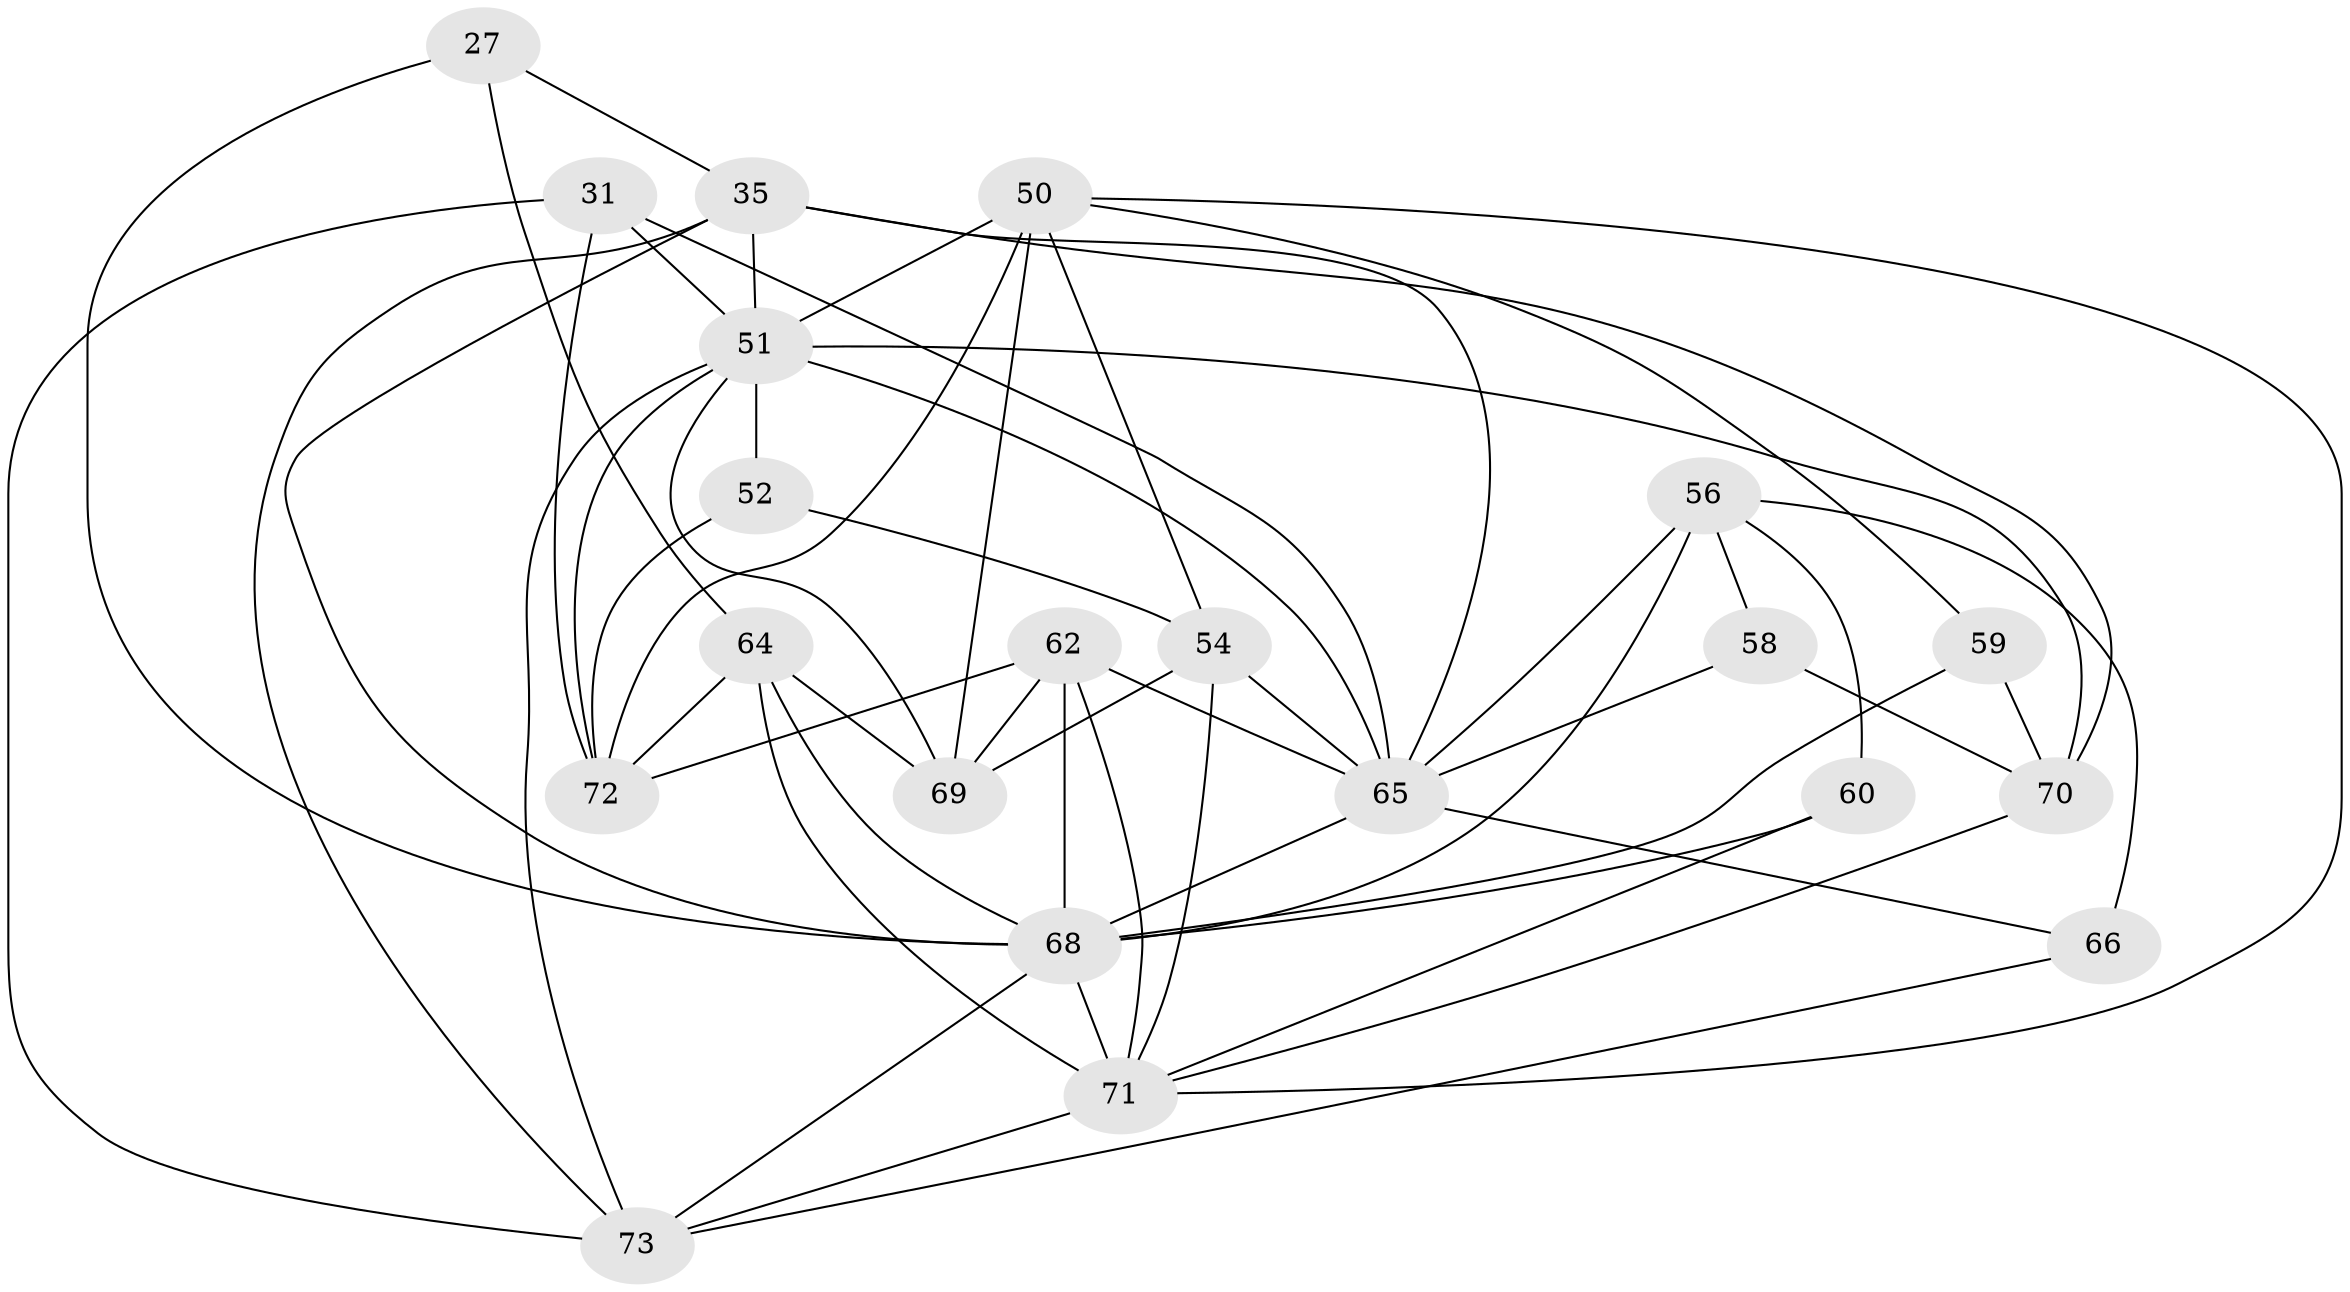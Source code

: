 // original degree distribution, {4: 1.0}
// Generated by graph-tools (version 1.1) at 2025/01/03/04/25 22:01:13]
// undirected, 21 vertices, 56 edges
graph export_dot {
graph [start="1"]
  node [color=gray90,style=filled];
  27 [super="+15"];
  31 [super="+13"];
  35 [super="+5+34"];
  50 [super="+19+28"];
  51 [super="+47+20+33"];
  52;
  54 [super="+26"];
  56 [super="+14+37+39"];
  58;
  59 [super="+2+12"];
  60;
  62 [super="+8+9+25"];
  64 [super="+6+36"];
  65 [super="+29+46+57"];
  66;
  68 [super="+48+38+61+63"];
  69 [super="+55"];
  70 [super="+16"];
  71 [super="+43+42"];
  72 [super="+40"];
  73 [super="+41+44+67+30"];
  27 -- 35;
  27 -- 64 [weight=3];
  27 -- 68 [weight=2];
  31 -- 72 [weight=2];
  31 -- 51;
  31 -- 73;
  31 -- 65 [weight=2];
  35 -- 70 [weight=3];
  35 -- 73 [weight=3];
  35 -- 51;
  35 -- 68;
  35 -- 65;
  50 -- 59 [weight=3];
  50 -- 51 [weight=3];
  50 -- 69;
  50 -- 72;
  50 -- 54;
  50 -- 71;
  51 -- 65 [weight=2];
  51 -- 52 [weight=2];
  51 -- 73 [weight=2];
  51 -- 69;
  51 -- 70;
  51 -- 72;
  52 -- 54;
  52 -- 72;
  54 -- 69 [weight=2];
  54 -- 71;
  54 -- 65;
  56 -- 68 [weight=4];
  56 -- 58;
  56 -- 66 [weight=2];
  56 -- 60 [weight=2];
  56 -- 65;
  58 -- 70;
  58 -- 65 [weight=2];
  59 -- 70 [weight=2];
  59 -- 68 [weight=3];
  60 -- 68;
  60 -- 71;
  62 -- 68 [weight=4];
  62 -- 72;
  62 -- 69 [weight=2];
  62 -- 71;
  62 -- 65 [weight=2];
  64 -- 72 [weight=2];
  64 -- 71 [weight=2];
  64 -- 69 [weight=2];
  64 -- 68;
  65 -- 68 [weight=2];
  65 -- 66;
  66 -- 73;
  68 -- 73 [weight=3];
  68 -- 71;
  70 -- 71;
  71 -- 73 [weight=2];
}
